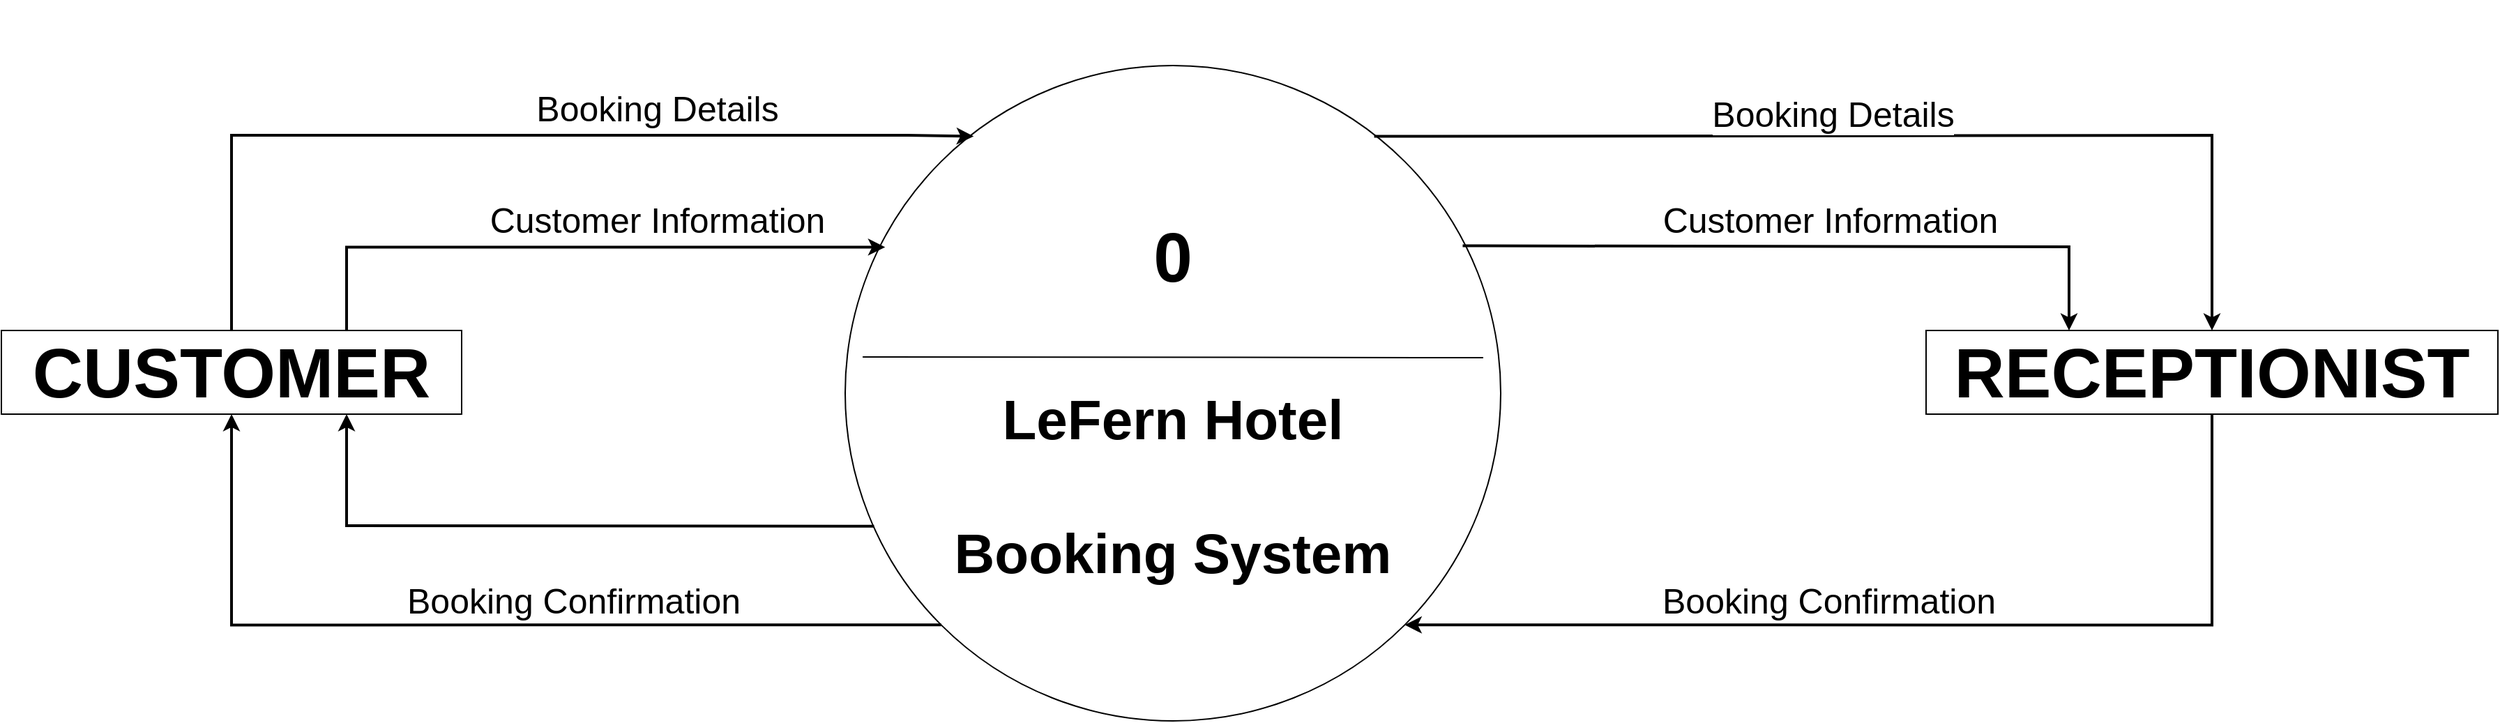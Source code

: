 <mxfile version="28.0.6">
  <diagram name="Page-1" id="ZS5uqBq5FHEG185RZTOK">
    <mxGraphModel dx="3471" dy="1296" grid="1" gridSize="10" guides="1" tooltips="1" connect="1" arrows="1" fold="1" page="1" pageScale="1" pageWidth="1400" pageHeight="850" math="0" shadow="0">
      <root>
        <mxCell id="0" />
        <mxCell id="1" parent="0" />
        <mxCell id="YE8lJ47Qktl7o4QcjA-D-14" value="" style="group" vertex="1" connectable="0" parent="1">
          <mxGeometry x="490" y="193" width="530" height="463.57" as="geometry" />
        </mxCell>
        <mxCell id="YE8lJ47Qktl7o4QcjA-D-16" value="" style="group" vertex="1" connectable="0" parent="YE8lJ47Qktl7o4QcjA-D-14">
          <mxGeometry y="-50" width="530" height="470" as="geometry" />
        </mxCell>
        <mxCell id="YE8lJ47Qktl7o4QcjA-D-19" value="" style="group" vertex="1" connectable="0" parent="YE8lJ47Qktl7o4QcjA-D-16">
          <mxGeometry x="-25" y="47" width="470" height="470" as="geometry" />
        </mxCell>
        <mxCell id="YE8lJ47Qktl7o4QcjA-D-1" value="" style="ellipse;whiteSpace=wrap;html=1;aspect=fixed;" vertex="1" parent="YE8lJ47Qktl7o4QcjA-D-19">
          <mxGeometry width="470" height="470" as="geometry" />
        </mxCell>
        <mxCell id="YE8lJ47Qktl7o4QcjA-D-2" value="" style="endArrow=none;html=1;rounded=0;entryX=0.958;entryY=0.311;entryDx=0;entryDy=0;entryPerimeter=0;" edge="1" parent="YE8lJ47Qktl7o4QcjA-D-19">
          <mxGeometry width="50" height="50" relative="1" as="geometry">
            <mxPoint x="12.53" y="209" as="sourcePoint" />
            <mxPoint x="457.473" y="209.498" as="targetPoint" />
          </mxGeometry>
        </mxCell>
        <mxCell id="YE8lJ47Qktl7o4QcjA-D-4" value="&lt;font style=&quot;font-size: 50px;&quot;&gt;0&lt;/font&gt;" style="text;html=1;align=center;verticalAlign=middle;whiteSpace=wrap;rounded=0;fontStyle=1" vertex="1" parent="YE8lJ47Qktl7o4QcjA-D-19">
          <mxGeometry x="210" y="127" width="50" height="20" as="geometry" />
        </mxCell>
        <mxCell id="YE8lJ47Qktl7o4QcjA-D-5" value="&lt;font style=&quot;font-size: 40px;&quot;&gt;&lt;b style=&quot;&quot;&gt;LeFern Hotel&lt;br&gt;&lt;br&gt;&lt;/b&gt;&lt;/font&gt;&lt;div&gt;&lt;font style=&quot;font-size: 40px;&quot;&gt;&lt;b style=&quot;&quot;&gt;Booking System&lt;/b&gt;&lt;/font&gt;&lt;/div&gt;" style="text;html=1;align=center;verticalAlign=middle;whiteSpace=wrap;rounded=0;" vertex="1" parent="YE8lJ47Qktl7o4QcjA-D-19">
          <mxGeometry x="41.25" y="237" width="387.5" height="127" as="geometry" />
        </mxCell>
        <mxCell id="YE8lJ47Qktl7o4QcjA-D-21" style="edgeStyle=orthogonalEdgeStyle;rounded=0;orthogonalLoop=1;jettySize=auto;html=1;exitX=0.75;exitY=0;exitDx=0;exitDy=0;strokeWidth=2;entryX=0.061;entryY=0.277;entryDx=0;entryDy=0;entryPerimeter=0;" edge="1" parent="1" source="YE8lJ47Qktl7o4QcjA-D-17" target="YE8lJ47Qktl7o4QcjA-D-1">
          <mxGeometry relative="1" as="geometry">
            <mxPoint x="480" y="350" as="targetPoint" />
            <Array as="points">
              <mxPoint x="108" y="320" />
            </Array>
          </mxGeometry>
        </mxCell>
        <mxCell id="YE8lJ47Qktl7o4QcjA-D-22" value="&lt;font style=&quot;font-size: 25px;&quot;&gt;Customer Information&lt;/font&gt;" style="edgeLabel;html=1;align=center;verticalAlign=middle;resizable=0;points=[];" vertex="1" connectable="0" parent="YE8lJ47Qktl7o4QcjA-D-21">
          <mxGeometry x="0.439" y="-4" relative="1" as="geometry">
            <mxPoint x="-39" y="-24" as="offset" />
          </mxGeometry>
        </mxCell>
        <mxCell id="YE8lJ47Qktl7o4QcjA-D-23" style="edgeStyle=orthogonalEdgeStyle;rounded=0;orthogonalLoop=1;jettySize=auto;html=1;exitX=0.5;exitY=0;exitDx=0;exitDy=0;strokeWidth=2;entryX=0.196;entryY=0.108;entryDx=0;entryDy=0;entryPerimeter=0;" edge="1" parent="1" source="YE8lJ47Qktl7o4QcjA-D-17" target="YE8lJ47Qktl7o4QcjA-D-1">
          <mxGeometry relative="1" as="geometry">
            <mxPoint x="510" y="280" as="targetPoint" />
            <Array as="points">
              <mxPoint x="25" y="240" />
              <mxPoint x="510" y="240" />
            </Array>
          </mxGeometry>
        </mxCell>
        <mxCell id="YE8lJ47Qktl7o4QcjA-D-17" value="&lt;b&gt;&lt;font style=&quot;font-size: 50px;&quot;&gt;CUSTOMER&lt;/font&gt;&lt;/b&gt;" style="rounded=0;whiteSpace=wrap;html=1;" vertex="1" parent="1">
          <mxGeometry x="-140" y="380" width="330" height="60" as="geometry" />
        </mxCell>
        <mxCell id="YE8lJ47Qktl7o4QcjA-D-34" style="edgeStyle=orthogonalEdgeStyle;rounded=0;orthogonalLoop=1;jettySize=auto;html=1;exitX=0.5;exitY=1;exitDx=0;exitDy=0;entryX=1;entryY=1;entryDx=0;entryDy=0;strokeWidth=2;" edge="1" parent="1" source="YE8lJ47Qktl7o4QcjA-D-20" target="YE8lJ47Qktl7o4QcjA-D-1">
          <mxGeometry relative="1" as="geometry" />
        </mxCell>
        <mxCell id="YE8lJ47Qktl7o4QcjA-D-20" value="&lt;b&gt;&lt;font style=&quot;font-size: 50px;&quot;&gt;RECEPTIONIST&lt;/font&gt;&lt;/b&gt;" style="rounded=0;whiteSpace=wrap;html=1;" vertex="1" parent="1">
          <mxGeometry x="1240" y="380" width="410" height="60" as="geometry" />
        </mxCell>
        <mxCell id="YE8lJ47Qktl7o4QcjA-D-24" value="&lt;font style=&quot;font-size: 25px;&quot;&gt;Booking Details&lt;/font&gt;" style="text;html=1;align=center;verticalAlign=middle;resizable=0;points=[];autosize=1;strokeColor=none;fillColor=none;" vertex="1" parent="1">
          <mxGeometry x="230" y="200" width="200" height="40" as="geometry" />
        </mxCell>
        <mxCell id="YE8lJ47Qktl7o4QcjA-D-28" style="edgeStyle=orthogonalEdgeStyle;rounded=0;orthogonalLoop=1;jettySize=auto;html=1;exitX=0.807;exitY=0.108;exitDx=0;exitDy=0;entryX=0.5;entryY=0;entryDx=0;entryDy=0;exitPerimeter=0;strokeWidth=2;" edge="1" parent="1" source="YE8lJ47Qktl7o4QcjA-D-1" target="YE8lJ47Qktl7o4QcjA-D-20">
          <mxGeometry relative="1" as="geometry">
            <Array as="points">
              <mxPoint x="885" y="241" />
              <mxPoint x="1445" y="240" />
            </Array>
          </mxGeometry>
        </mxCell>
        <mxCell id="YE8lJ47Qktl7o4QcjA-D-29" value="&lt;font style=&quot;font-size: 25px;&quot;&gt;Booking Details&lt;/font&gt;" style="edgeLabel;html=1;align=center;verticalAlign=middle;resizable=0;points=[];" vertex="1" connectable="0" parent="YE8lJ47Qktl7o4QcjA-D-28">
          <mxGeometry x="-0.363" y="5" relative="1" as="geometry">
            <mxPoint x="92" y="-12" as="offset" />
          </mxGeometry>
        </mxCell>
        <mxCell id="YE8lJ47Qktl7o4QcjA-D-31" style="edgeStyle=orthogonalEdgeStyle;rounded=0;orthogonalLoop=1;jettySize=auto;html=1;entryX=0.25;entryY=0;entryDx=0;entryDy=0;strokeWidth=2;exitX=0.942;exitY=0.275;exitDx=0;exitDy=0;exitPerimeter=0;" edge="1" parent="1" source="YE8lJ47Qktl7o4QcjA-D-1" target="YE8lJ47Qktl7o4QcjA-D-20">
          <mxGeometry relative="1" as="geometry">
            <mxPoint x="920" y="350" as="sourcePoint" />
            <Array as="points">
              <mxPoint x="920" y="319" />
              <mxPoint x="1342" y="320" />
            </Array>
          </mxGeometry>
        </mxCell>
        <mxCell id="YE8lJ47Qktl7o4QcjA-D-32" value="&lt;font style=&quot;font-size: 25px;&quot;&gt;Customer Information&lt;/font&gt;" style="edgeLabel;html=1;align=center;verticalAlign=middle;resizable=0;points=[];" vertex="1" connectable="0" parent="YE8lJ47Qktl7o4QcjA-D-31">
          <mxGeometry x="-0.183" y="3" relative="1" as="geometry">
            <mxPoint x="61" y="-17" as="offset" />
          </mxGeometry>
        </mxCell>
        <mxCell id="YE8lJ47Qktl7o4QcjA-D-35" value="&lt;font style=&quot;font-size: 25px;&quot;&gt;Booking Confirmation&lt;/font&gt;" style="text;html=1;align=center;verticalAlign=middle;resizable=0;points=[];autosize=1;strokeColor=none;fillColor=none;" vertex="1" parent="1">
          <mxGeometry x="1040" y="553" width="260" height="40" as="geometry" />
        </mxCell>
        <mxCell id="YE8lJ47Qktl7o4QcjA-D-36" style="edgeStyle=orthogonalEdgeStyle;rounded=0;orthogonalLoop=1;jettySize=auto;html=1;exitX=0;exitY=1;exitDx=0;exitDy=0;entryX=0.5;entryY=1;entryDx=0;entryDy=0;strokeWidth=2;" edge="1" parent="1" source="YE8lJ47Qktl7o4QcjA-D-1" target="YE8lJ47Qktl7o4QcjA-D-17">
          <mxGeometry relative="1" as="geometry" />
        </mxCell>
        <mxCell id="YE8lJ47Qktl7o4QcjA-D-37" value="&lt;font style=&quot;font-size: 25px;&quot;&gt;Booking Confirmation&lt;/font&gt;" style="text;html=1;align=center;verticalAlign=middle;resizable=0;points=[];autosize=1;strokeColor=none;fillColor=none;" vertex="1" parent="1">
          <mxGeometry x="140" y="553" width="260" height="40" as="geometry" />
        </mxCell>
        <mxCell id="YE8lJ47Qktl7o4QcjA-D-41" style="edgeStyle=orthogonalEdgeStyle;rounded=0;orthogonalLoop=1;jettySize=auto;html=1;exitX=0.044;exitY=0.703;exitDx=0;exitDy=0;entryX=0.75;entryY=1;entryDx=0;entryDy=0;strokeWidth=2;exitPerimeter=0;" edge="1" parent="1" source="YE8lJ47Qktl7o4QcjA-D-1" target="YE8lJ47Qktl7o4QcjA-D-17">
          <mxGeometry relative="1" as="geometry">
            <Array as="points">
              <mxPoint x="465" y="520" />
              <mxPoint x="108" y="520" />
            </Array>
          </mxGeometry>
        </mxCell>
      </root>
    </mxGraphModel>
  </diagram>
</mxfile>

